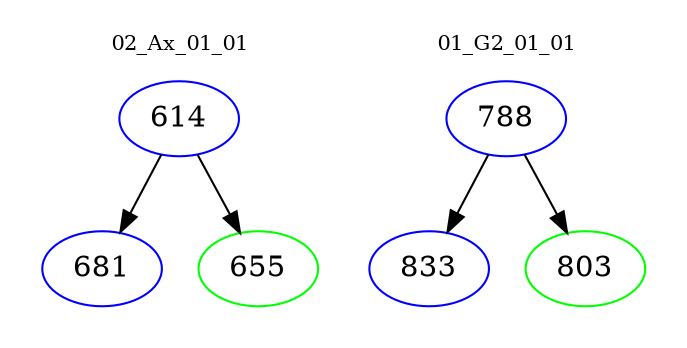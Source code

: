 digraph{
subgraph cluster_0 {
color = white
label = "02_Ax_01_01";
fontsize=10;
T0_614 [label="614", color="blue"]
T0_614 -> T0_681 [color="black"]
T0_681 [label="681", color="blue"]
T0_614 -> T0_655 [color="black"]
T0_655 [label="655", color="green"]
}
subgraph cluster_1 {
color = white
label = "01_G2_01_01";
fontsize=10;
T1_788 [label="788", color="blue"]
T1_788 -> T1_833 [color="black"]
T1_833 [label="833", color="blue"]
T1_788 -> T1_803 [color="black"]
T1_803 [label="803", color="green"]
}
}
